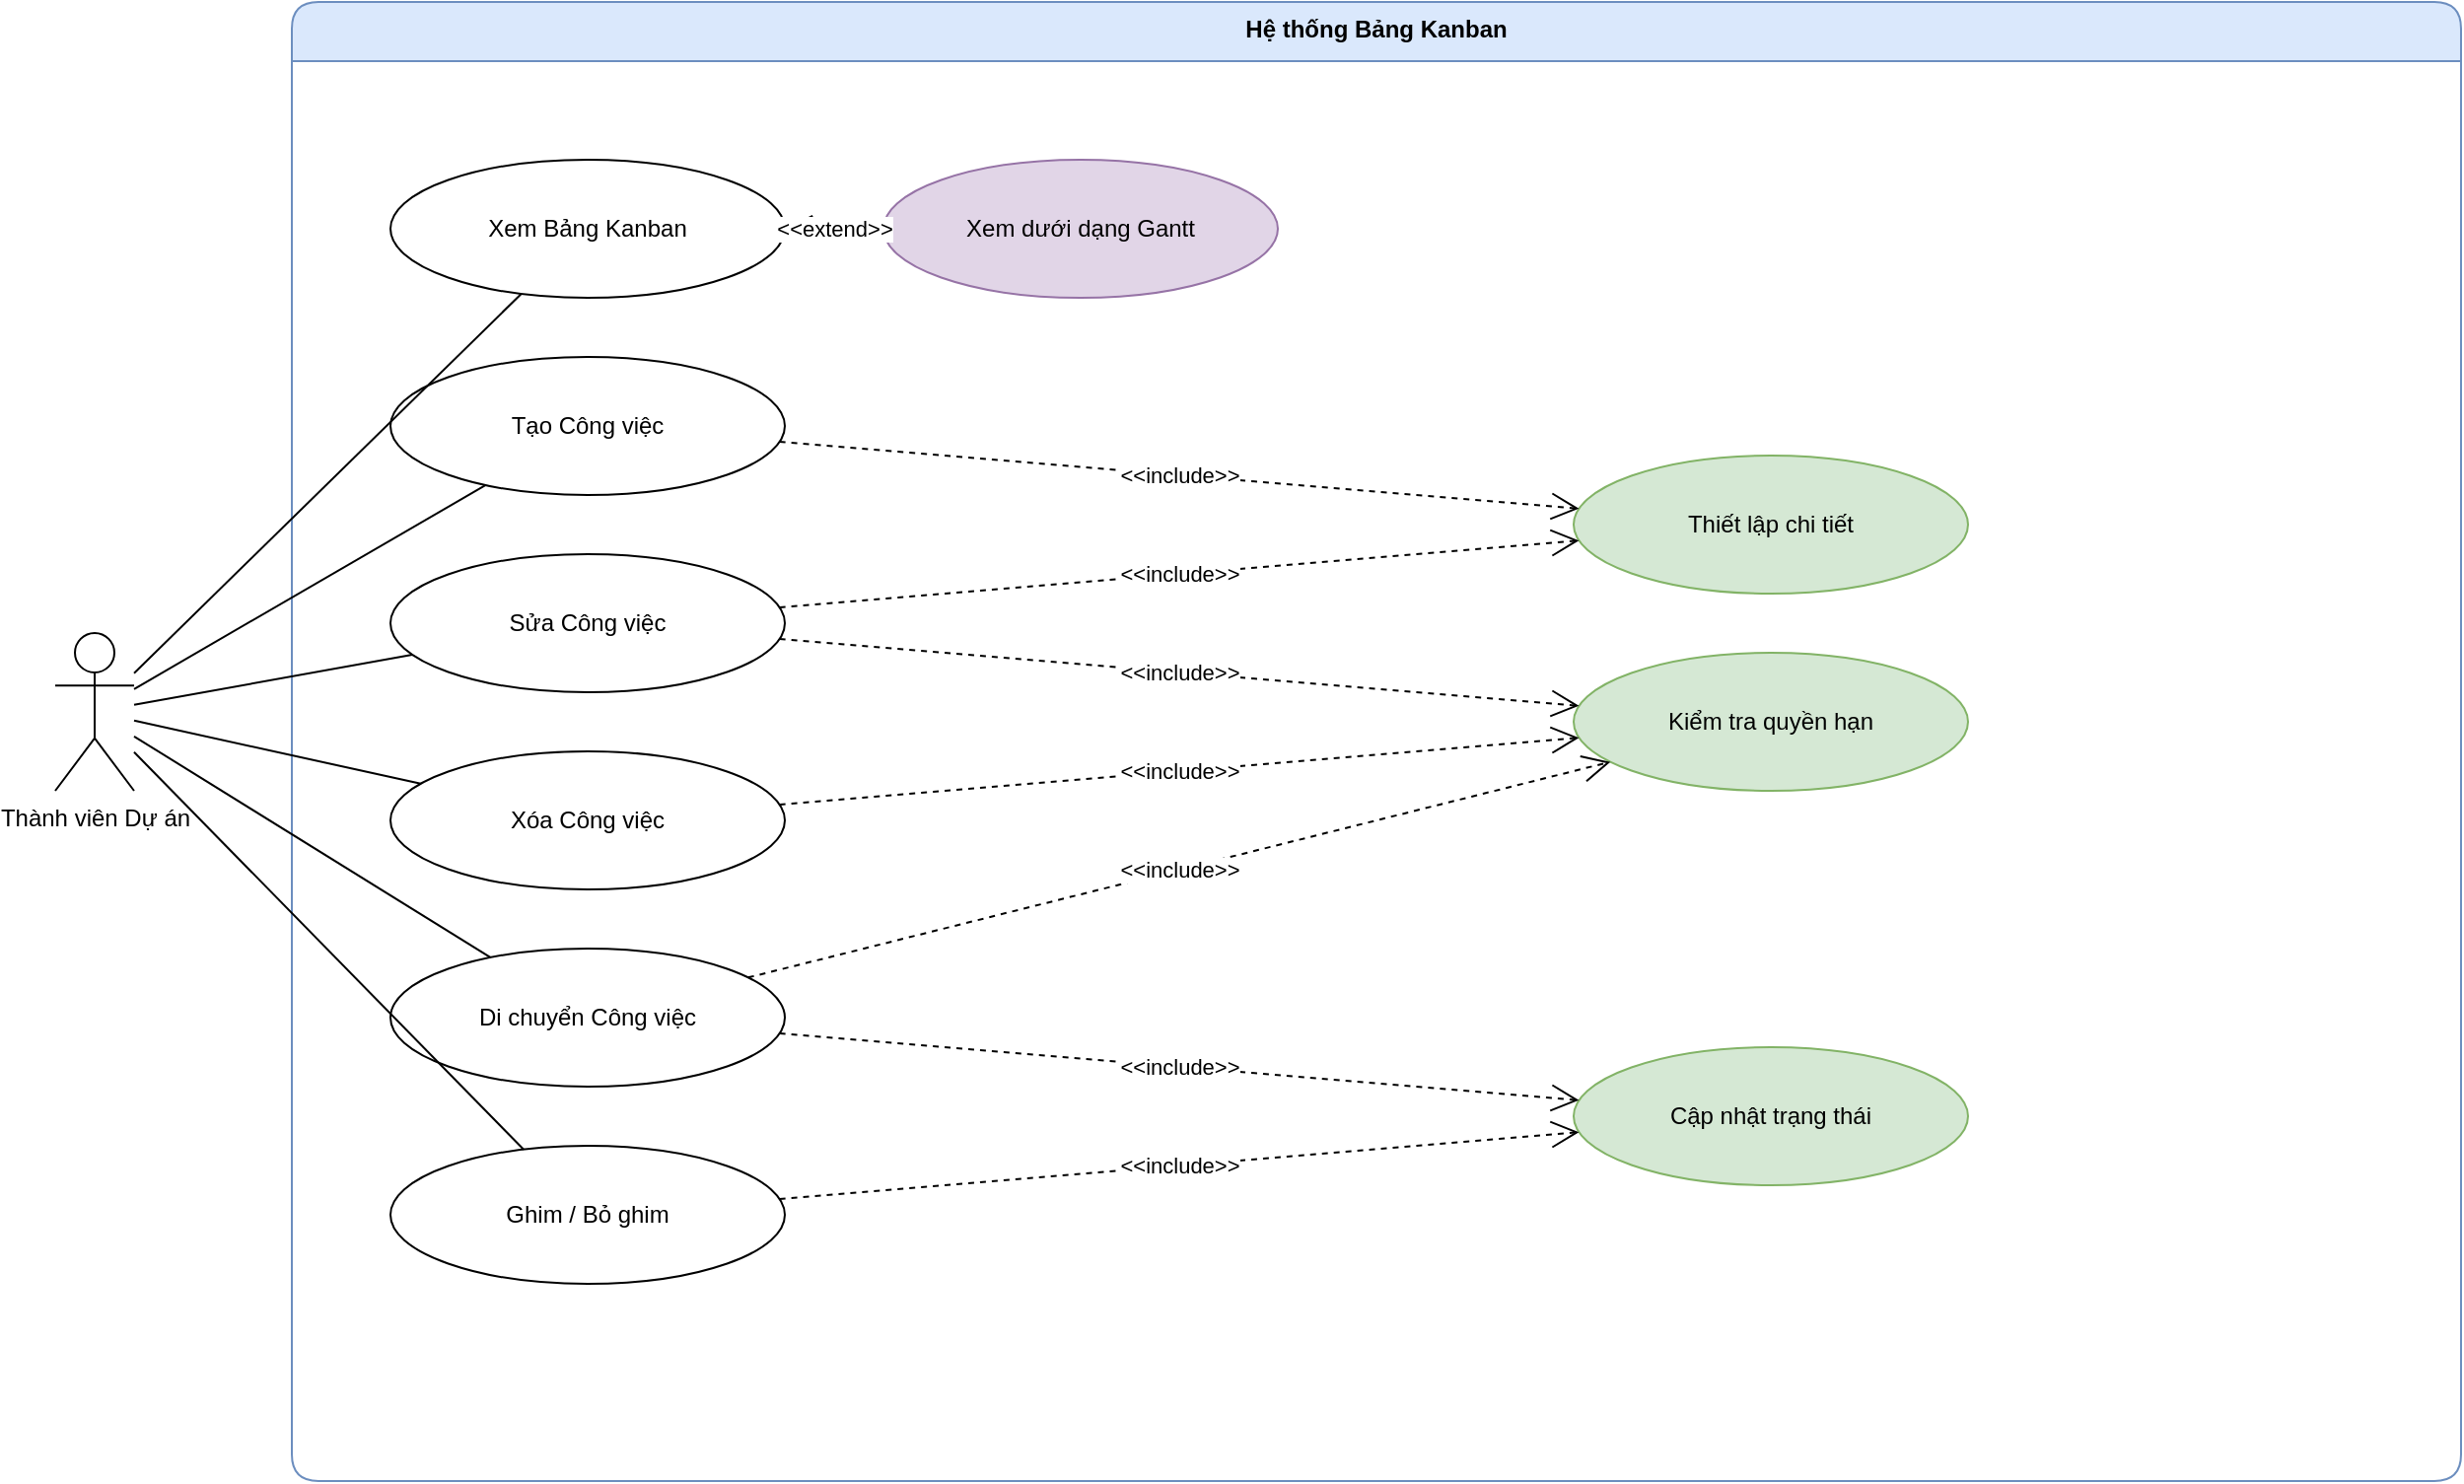 <mxfile version="27.2.0">
  <diagram name="Use Case - Quản lý Kanban (Clean)" id="diagram-2">
    <mxGraphModel dx="1400" dy="600" grid="1" gridSize="10" guides="1" tooltips="1" connect="1" arrows="1" fold="1" page="1" pageScale="1" pageWidth="1400" pageHeight="900" background="#ffffff" math="0" shadow="0">
      <root>
        <mxCell id="0" />
        <mxCell id="1" parent="0" />
        
        <!-- Actor -->
        <mxCell id="actor-user" value="Thành viên Dự án" style="shape=umlActor;verticalLabelPosition=bottom;verticalAlign=top;html=1;outlineConnect=0;" parent="1" vertex="1">
          <mxGeometry x="80" y="400" width="40" height="80" as="geometry" />
        </mxCell>
        
        <!-- System Boundary -->
        <mxCell id="system-boundary" value="Hệ thống Bảng Kanban" style="swimlane;fontStyle=1;align=center;verticalAlign=top;childLayout=stackLayout;horizontal=1;startSize=30;horizontalStack=0;resizeParent=1;resizeParentMax=0;resizeLast=0;collapsible=0;marginBottom=0;rounded=1;strokeColor=#6c8ebf;fillColor=#dae8fc;" parent="1" vertex="1">
          <mxGeometry x="200" y="80" width="1100" height="750" as="geometry">
            <mxRectangle x="200" y="80" width="180" height="30" as="alternateBounds" />
          </mxGeometry>
        </mxCell>
        
        <!-- Main Use Cases (Column 1) -->
        <mxCell id="uc-view-board" value="Xem Bảng Kanban" style="ellipse;whiteSpace=wrap;html=1;fillColor=#ffffff;strokeColor=#000000;" parent="system-boundary" vertex="1">
          <mxGeometry x="50" y="80" width="200" height="70" as="geometry" />
        </mxCell>
        
        <mxCell id="uc-create-task" value="Tạo Công việc" style="ellipse;whiteSpace=wrap;html=1;fillColor=#ffffff;strokeColor=#000000;" parent="system-boundary" vertex="1">
          <mxGeometry x="50" y="180" width="200" height="70" as="geometry" />
        </mxCell>
        
        <mxCell id="uc-edit-task" value="Sửa Công việc" style="ellipse;whiteSpace=wrap;html=1;fillColor=#ffffff;strokeColor=#000000;" parent="system-boundary" vertex="1">
          <mxGeometry x="50" y="280" width="200" height="70" as="geometry" />
        </mxCell>
        
        <mxCell id="uc-delete-task" value="Xóa Công việc" style="ellipse;whiteSpace=wrap;html=1;fillColor=#ffffff;strokeColor=#000000;" parent="system-boundary" vertex="1">
          <mxGeometry x="50" y="380" width="200" height="70" as="geometry" />
        </mxCell>
        
        <mxCell id="uc-move-task" value="Di chuyển Công việc" style="ellipse;whiteSpace=wrap;html=1;fillColor=#ffffff;strokeColor=#000000;" parent="system-boundary" vertex="1">
          <mxGeometry x="50" y="480" width="200" height="70" as="geometry" />
        </mxCell>
        
        <mxCell id="uc-pin-task" value="Ghim / Bỏ ghim" style="ellipse;whiteSpace=wrap;html=1;fillColor=#ffffff;strokeColor=#000000;" parent="system-boundary" vertex="1">
          <mxGeometry x="50" y="580" width="200" height="70" as="geometry" />
        </mxCell>
        
        <!-- Extended Use Case -->
        <mxCell id="uc-view-gantt" value="Xem dưới dạng Gantt" style="ellipse;whiteSpace=wrap;html=1;fillColor=#e1d5e7;strokeColor=#9673a6;" parent="system-boundary" vertex="1">
          <mxGeometry x="300" y="80" width="200" height="70" as="geometry" />
        </mxCell>
        
        <!-- Include Use Cases (Column 2) -->
        <mxCell id="uc-set-details" value="Thiết lập chi tiết" style="ellipse;whiteSpace=wrap;html=1;fillColor=#d5e8d4;strokeColor=#82b366;" parent="system-boundary" vertex="1">
          <mxGeometry x="650" y="230" width="200" height="70" as="geometry" />
        </mxCell>
        
        <mxCell id="uc-check-permission" value="Kiểm tra quyền hạn" style="ellipse;whiteSpace=wrap;html=1;fillColor=#d5e8d4;strokeColor=#82b366;" parent="system-boundary" vertex="1">
          <mxGeometry x="650" y="330" width="200" height="70" as="geometry" />
        </mxCell>
        
        <mxCell id="uc-update-status" value="Cập nhật trạng thái" style="ellipse;whiteSpace=wrap;html=1;fillColor=#d5e8d4;strokeColor=#82b366;" parent="system-boundary" vertex="1">
          <mxGeometry x="650" y="530" width="200" height="70" as="geometry" />
        </mxCell>
        
        <!-- Actor to Main Use Cases Relationships -->
        <mxCell id="rel-actor-view" value="" style="endArrow=none;html=1;rounded=0;" parent="1" source="actor-user" target="uc-view-board" edge="1">
          <mxGeometry width="50" height="50" relative="1" as="geometry">
            <mxPoint x="120" y="440" as="sourcePoint" />
            <mxPoint x="250" y="195" as="targetPoint" />
          </mxGeometry>
        </mxCell>
        
        <mxCell id="rel-actor-create" value="" style="endArrow=none;html=1;rounded=0;" parent="1" source="actor-user" target="uc-create-task" edge="1">
          <mxGeometry width="50" height="50" relative="1" as="geometry">
            <mxPoint x="120" y="440" as="sourcePoint" />
            <mxPoint x="250" y="295" as="targetPoint" />
          </mxGeometry>
        </mxCell>
        
        <mxCell id="rel-actor-edit" value="" style="endArrow=none;html=1;rounded=0;" parent="1" source="actor-user" target="uc-edit-task" edge="1">
          <mxGeometry width="50" height="50" relative="1" as="geometry">
            <mxPoint x="120" y="440" as="sourcePoint" />
            <mxPoint x="250" y="395" as="targetPoint" />
          </mxGeometry>
        </mxCell>
        
        <mxCell id="rel-actor-delete" value="" style="endArrow=none;html=1;rounded=0;" parent="1" source="actor-user" target="uc-delete-task" edge="1">
          <mxGeometry width="50" height="50" relative="1" as="geometry">
            <mxPoint x="120" y="440" as="sourcePoint" />
            <mxPoint x="250" y="495" as="targetPoint" />
          </mxGeometry>
        </mxCell>
        
        <mxCell id="rel-actor-move" value="" style="endArrow=none;html=1;rounded=0;" parent="1" source="actor-user" target="uc-move-task" edge="1">
          <mxGeometry width="50" height="50" relative="1" as="geometry">
            <mxPoint x="120" y="440" as="sourcePoint" />
            <mxPoint x="250" y="595" as="targetPoint" />
          </mxGeometry>
        </mxCell>
        
        <mxCell id="rel-actor-pin" value="" style="endArrow=none;html=1;rounded=0;" parent="1" source="actor-user" target="uc-pin-task" edge="1">
          <mxGeometry width="50" height="50" relative="1" as="geometry">
            <mxPoint x="120" y="440" as="sourcePoint" />
            <mxPoint x="250" y="695" as="targetPoint" />
          </mxGeometry>
        </mxCell>
        
        <!-- Include Relationships -->
        <mxCell id="rel-include-create-details" value="&lt;div&gt;&amp;lt;&amp;lt;include&amp;gt;&amp;gt;&lt;/div&gt;" style="endArrow=open;endSize=12;dashed=1;html=1;rounded=0;" parent="1" source="uc-create-task" target="uc-set-details" edge="1">
          <mxGeometry width="100" height="100" relative="1" as="geometry">
            <mxPoint x="450" y="295" as="sourcePoint" />
            <mxPoint x="650" y="295" as="targetPoint" />
          </mxGeometry>
        </mxCell>
        
        <mxCell id="rel-include-edit-details" value="&lt;div&gt;&amp;lt;&amp;lt;include&amp;gt;&amp;gt;&lt;/div&gt;" style="endArrow=open;endSize=12;dashed=1;html=1;rounded=0;" parent="1" source="uc-edit-task" target="uc-set-details" edge="1">
          <mxGeometry width="100" height="100" relative="1" as="geometry">
            <mxPoint x="450" y="395" as="sourcePoint" />
            <mxPoint x="650" y="295" as="targetPoint" />
          </mxGeometry>
        </mxCell>
        
        <mxCell id="rel-include-edit-permission" value="&lt;div&gt;&amp;lt;&amp;lt;include&amp;gt;&amp;gt;&lt;/div&gt;" style="endArrow=open;endSize=12;dashed=1;html=1;rounded=0;" parent="1" source="uc-edit-task" target="uc-check-permission" edge="1">
          <mxGeometry width="100" height="100" relative="1" as="geometry">
            <mxPoint x="450" y="395" as="sourcePoint" />
            <mxPoint x="650" y="395" as="targetPoint" />
          </mxGeometry>
        </mxCell>
        
        <mxCell id="rel-include-delete-permission" value="&lt;div&gt;&amp;lt;&amp;lt;include&amp;gt;&amp;gt;&lt;/div&gt;" style="endArrow=open;endSize=12;dashed=1;html=1;rounded=0;" parent="1" source="uc-delete-task" target="uc-check-permission" edge="1">
          <mxGeometry width="100" height="100" relative="1" as="geometry">
            <mxPoint x="450" y="495" as="sourcePoint" />
            <mxPoint x="650" y="395" as="targetPoint" />
          </mxGeometry>
        </mxCell>
        
        <mxCell id="rel-include-move-permission" value="&lt;div&gt;&amp;lt;&amp;lt;include&amp;gt;&amp;gt;&lt;/div&gt;" style="endArrow=open;endSize=12;dashed=1;html=1;rounded=0;" parent="1" source="uc-move-task" target="uc-check-permission" edge="1">
          <mxGeometry width="100" height="100" relative="1" as="geometry">
            <mxPoint x="450" y="595" as="sourcePoint" />
            <mxPoint x="650" y="395" as="targetPoint" />
          </mxGeometry>
        </mxCell>
        
        <mxCell id="rel-include-move-status" value="&lt;div&gt;&amp;lt;&amp;lt;include&amp;gt;&amp;gt;&lt;/div&gt;" style="endArrow=open;endSize=12;dashed=1;html=1;rounded=0;" parent="1" source="uc-move-task" target="uc-update-status" edge="1">
          <mxGeometry width="100" height="100" relative="1" as="geometry">
            <mxPoint x="450" y="595" as="sourcePoint" />
            <mxPoint x="650" y="635" as="targetPoint" />
          </mxGeometry>
        </mxCell>
        
        <mxCell id="rel-include-pin-status" value="&lt;div&gt;&amp;lt;&amp;lt;include&amp;gt;&amp;gt;&lt;/div&gt;" style="endArrow=open;endSize=12;dashed=1;html=1;rounded=0;" parent="1" source="uc-pin-task" target="uc-update-status" edge="1">
          <mxGeometry width="100" height="100" relative="1" as="geometry">
            <mxPoint x="450" y="695" as="sourcePoint" />
            <mxPoint x="650" y="635" as="targetPoint" />
          </mxGeometry>
        </mxCell>
        
        <!-- Extend Relationship -->
        <mxCell id="rel-extend-gantt" value="&lt;div&gt;&amp;lt;&amp;lt;extend&amp;gt;&amp;gt;&lt;/div&gt;" style="endArrow=open;endSize=12;dashed=1;html=1;rounded=0;" parent="1" source="uc-view-gantt" target="uc-view-board" edge="1">
          <mxGeometry width="100" height="100" relative="1" as="geometry">
            <mxPoint x="300" y="195" as="sourcePoint" />
            <mxPoint x="450" y="195" as="targetPoint" />
          </mxGeometry>
        </mxCell>
        
      </root>
    </mxGraphModel>
  </diagram>
</mxfile>
